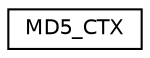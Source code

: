 digraph "Graphical Class Hierarchy"
{
  edge [fontname="Helvetica",fontsize="10",labelfontname="Helvetica",labelfontsize="10"];
  node [fontname="Helvetica",fontsize="10",shape=record];
  rankdir="LR";
  Node0 [label="MD5_CTX",height=0.2,width=0.4,color="black", fillcolor="white", style="filled",URL="$struct_m_d5___c_t_x.html"];
}
